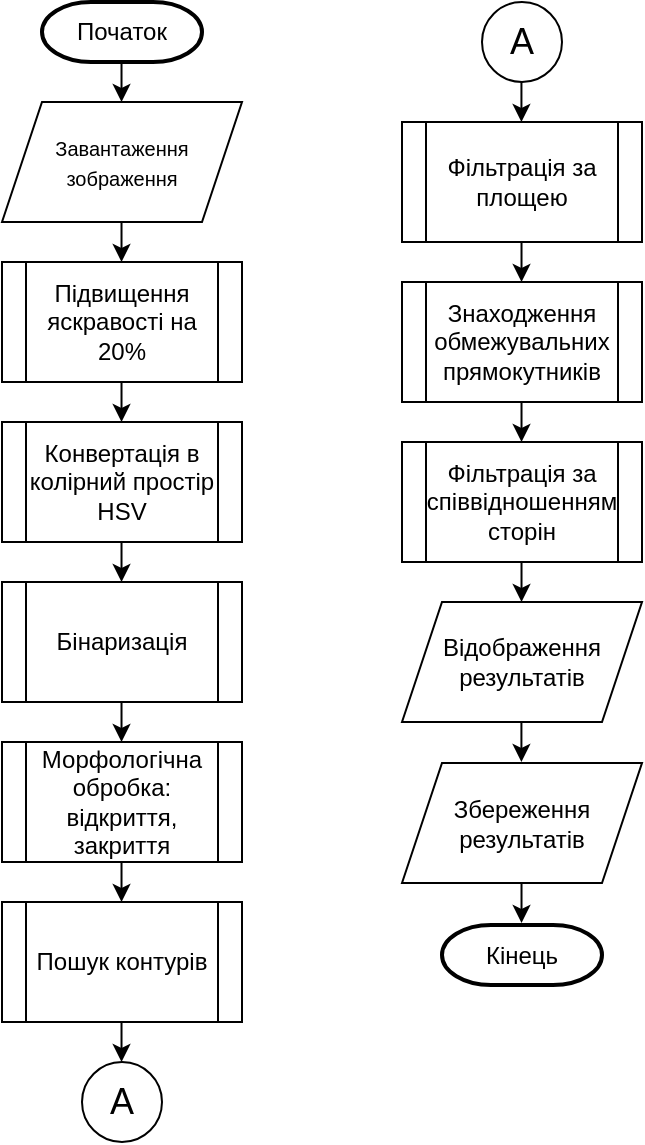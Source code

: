 <mxfile version="28.2.5">
  <diagram name="Сторінка-1" id="wTBr3zXQSaf8Tkmh3ozc">
    <mxGraphModel dx="1042" dy="562" grid="1" gridSize="10" guides="1" tooltips="1" connect="1" arrows="1" fold="1" page="1" pageScale="1" pageWidth="827" pageHeight="1169" math="0" shadow="0">
      <root>
        <mxCell id="0" />
        <mxCell id="1" parent="0" />
        <mxCell id="C1nlh3km6crrO_T8OT3Q-1" value="Початок" style="strokeWidth=2;html=1;shape=mxgraph.flowchart.terminator;whiteSpace=wrap;" vertex="1" parent="1">
          <mxGeometry x="40" y="10" width="80" height="30" as="geometry" />
        </mxCell>
        <mxCell id="C1nlh3km6crrO_T8OT3Q-2" value="&lt;font style=&quot;font-size: 10px;&quot;&gt;Завантаження зображення&lt;/font&gt;" style="shape=parallelogram;perimeter=parallelogramPerimeter;whiteSpace=wrap;html=1;fixedSize=1;" vertex="1" parent="1">
          <mxGeometry x="20" y="60" width="120" height="60" as="geometry" />
        </mxCell>
        <mxCell id="C1nlh3km6crrO_T8OT3Q-3" value="" style="endArrow=classic;html=1;rounded=0;" edge="1" parent="1">
          <mxGeometry width="50" height="50" relative="1" as="geometry">
            <mxPoint x="79.76" y="40" as="sourcePoint" />
            <mxPoint x="79.76" y="60" as="targetPoint" />
          </mxGeometry>
        </mxCell>
        <mxCell id="C1nlh3km6crrO_T8OT3Q-4" value="" style="endArrow=classic;html=1;rounded=0;" edge="1" parent="1">
          <mxGeometry width="50" height="50" relative="1" as="geometry">
            <mxPoint x="79.76" y="120" as="sourcePoint" />
            <mxPoint x="79.76" y="140" as="targetPoint" />
          </mxGeometry>
        </mxCell>
        <mxCell id="C1nlh3km6crrO_T8OT3Q-5" value="Підвищення яскравості на 20%" style="shape=process;whiteSpace=wrap;html=1;backgroundOutline=1;" vertex="1" parent="1">
          <mxGeometry x="20" y="140" width="120" height="60" as="geometry" />
        </mxCell>
        <mxCell id="C1nlh3km6crrO_T8OT3Q-6" value="" style="endArrow=classic;html=1;rounded=0;" edge="1" parent="1">
          <mxGeometry width="50" height="50" relative="1" as="geometry">
            <mxPoint x="79.76" y="200" as="sourcePoint" />
            <mxPoint x="79.76" y="220" as="targetPoint" />
          </mxGeometry>
        </mxCell>
        <mxCell id="C1nlh3km6crrO_T8OT3Q-7" value="Конвертація в колірний простір HSV" style="shape=process;whiteSpace=wrap;html=1;backgroundOutline=1;" vertex="1" parent="1">
          <mxGeometry x="20" y="220" width="120" height="60" as="geometry" />
        </mxCell>
        <mxCell id="C1nlh3km6crrO_T8OT3Q-8" value="" style="endArrow=classic;html=1;rounded=0;" edge="1" parent="1">
          <mxGeometry width="50" height="50" relative="1" as="geometry">
            <mxPoint x="79.76" y="280" as="sourcePoint" />
            <mxPoint x="79.76" y="300" as="targetPoint" />
          </mxGeometry>
        </mxCell>
        <mxCell id="C1nlh3km6crrO_T8OT3Q-9" value="Бінаризація" style="shape=process;whiteSpace=wrap;html=1;backgroundOutline=1;" vertex="1" parent="1">
          <mxGeometry x="20" y="300" width="120" height="60" as="geometry" />
        </mxCell>
        <mxCell id="C1nlh3km6crrO_T8OT3Q-10" value="" style="endArrow=classic;html=1;rounded=0;" edge="1" parent="1">
          <mxGeometry width="50" height="50" relative="1" as="geometry">
            <mxPoint x="79.76" y="360" as="sourcePoint" />
            <mxPoint x="79.76" y="380" as="targetPoint" />
          </mxGeometry>
        </mxCell>
        <mxCell id="C1nlh3km6crrO_T8OT3Q-11" value="Морфологічна обробка:&lt;br&gt;відкриття, закриття" style="shape=process;whiteSpace=wrap;html=1;backgroundOutline=1;" vertex="1" parent="1">
          <mxGeometry x="20" y="380" width="120" height="60" as="geometry" />
        </mxCell>
        <mxCell id="C1nlh3km6crrO_T8OT3Q-12" value="Кінець" style="strokeWidth=2;html=1;shape=mxgraph.flowchart.terminator;whiteSpace=wrap;" vertex="1" parent="1">
          <mxGeometry x="240" y="471.5" width="80" height="30" as="geometry" />
        </mxCell>
        <mxCell id="C1nlh3km6crrO_T8OT3Q-13" value="" style="endArrow=classic;html=1;rounded=0;" edge="1" parent="1">
          <mxGeometry width="50" height="50" relative="1" as="geometry">
            <mxPoint x="79.76" y="440" as="sourcePoint" />
            <mxPoint x="79.76" y="460" as="targetPoint" />
          </mxGeometry>
        </mxCell>
        <mxCell id="C1nlh3km6crrO_T8OT3Q-14" value="Пошук контурів" style="shape=process;whiteSpace=wrap;html=1;backgroundOutline=1;" vertex="1" parent="1">
          <mxGeometry x="20" y="460" width="120" height="60" as="geometry" />
        </mxCell>
        <mxCell id="C1nlh3km6crrO_T8OT3Q-15" value="" style="endArrow=classic;html=1;rounded=0;" edge="1" parent="1">
          <mxGeometry width="50" height="50" relative="1" as="geometry">
            <mxPoint x="79.76" y="520" as="sourcePoint" />
            <mxPoint x="79.76" y="540" as="targetPoint" />
          </mxGeometry>
        </mxCell>
        <mxCell id="C1nlh3km6crrO_T8OT3Q-20" value="&lt;font style=&quot;font-size: 18px;&quot;&gt;А&lt;/font&gt;" style="ellipse;whiteSpace=wrap;html=1;aspect=fixed;" vertex="1" parent="1">
          <mxGeometry x="60" y="540" width="40" height="40" as="geometry" />
        </mxCell>
        <mxCell id="C1nlh3km6crrO_T8OT3Q-21" value="&lt;font style=&quot;font-size: 18px;&quot;&gt;А&lt;/font&gt;" style="ellipse;whiteSpace=wrap;html=1;aspect=fixed;" vertex="1" parent="1">
          <mxGeometry x="260" y="10" width="40" height="40" as="geometry" />
        </mxCell>
        <mxCell id="C1nlh3km6crrO_T8OT3Q-23" value="" style="endArrow=classic;html=1;rounded=0;" edge="1" parent="1">
          <mxGeometry width="50" height="50" relative="1" as="geometry">
            <mxPoint x="279.71" y="370" as="sourcePoint" />
            <mxPoint x="279.71" y="390" as="targetPoint" />
          </mxGeometry>
        </mxCell>
        <mxCell id="C1nlh3km6crrO_T8OT3Q-24" value="" style="endArrow=classic;html=1;rounded=0;" edge="1" parent="1">
          <mxGeometry width="50" height="50" relative="1" as="geometry">
            <mxPoint x="279.76" y="450.5" as="sourcePoint" />
            <mxPoint x="279.76" y="470.5" as="targetPoint" />
          </mxGeometry>
        </mxCell>
        <mxCell id="C1nlh3km6crrO_T8OT3Q-26" value="" style="endArrow=classic;html=1;rounded=0;" edge="1" parent="1">
          <mxGeometry width="50" height="50" relative="1" as="geometry">
            <mxPoint x="279.72" y="50" as="sourcePoint" />
            <mxPoint x="279.72" y="70" as="targetPoint" />
          </mxGeometry>
        </mxCell>
        <mxCell id="C1nlh3km6crrO_T8OT3Q-27" value="Збереження результатів" style="shape=parallelogram;perimeter=parallelogramPerimeter;whiteSpace=wrap;html=1;fixedSize=1;" vertex="1" parent="1">
          <mxGeometry x="220" y="390.5" width="120" height="60" as="geometry" />
        </mxCell>
        <mxCell id="C1nlh3km6crrO_T8OT3Q-28" value="Відображення результатів" style="shape=parallelogram;perimeter=parallelogramPerimeter;whiteSpace=wrap;html=1;fixedSize=1;" vertex="1" parent="1">
          <mxGeometry x="220" y="310" width="120" height="60" as="geometry" />
        </mxCell>
        <mxCell id="C1nlh3km6crrO_T8OT3Q-35" value="Фільтрація за співвідношенням сторін" style="shape=process;whiteSpace=wrap;html=1;backgroundOutline=1;" vertex="1" parent="1">
          <mxGeometry x="220" y="230" width="120" height="60" as="geometry" />
        </mxCell>
        <mxCell id="C1nlh3km6crrO_T8OT3Q-36" value="" style="endArrow=classic;html=1;rounded=0;" edge="1" parent="1">
          <mxGeometry width="50" height="50" relative="1" as="geometry">
            <mxPoint x="279.76" y="290" as="sourcePoint" />
            <mxPoint x="279.76" y="310" as="targetPoint" />
          </mxGeometry>
        </mxCell>
        <mxCell id="C1nlh3km6crrO_T8OT3Q-37" value="Фільтрація за площею" style="shape=process;whiteSpace=wrap;html=1;backgroundOutline=1;" vertex="1" parent="1">
          <mxGeometry x="220" y="70" width="120" height="60" as="geometry" />
        </mxCell>
        <mxCell id="C1nlh3km6crrO_T8OT3Q-38" value="" style="endArrow=classic;html=1;rounded=0;" edge="1" parent="1">
          <mxGeometry width="50" height="50" relative="1" as="geometry">
            <mxPoint x="279.76" y="130" as="sourcePoint" />
            <mxPoint x="279.76" y="150" as="targetPoint" />
          </mxGeometry>
        </mxCell>
        <mxCell id="C1nlh3km6crrO_T8OT3Q-39" value="Знаходження обмежувальних прямокутників" style="shape=process;whiteSpace=wrap;html=1;backgroundOutline=1;" vertex="1" parent="1">
          <mxGeometry x="220" y="150" width="120" height="60" as="geometry" />
        </mxCell>
        <mxCell id="C1nlh3km6crrO_T8OT3Q-40" value="" style="endArrow=classic;html=1;rounded=0;" edge="1" parent="1">
          <mxGeometry width="50" height="50" relative="1" as="geometry">
            <mxPoint x="279.76" y="210" as="sourcePoint" />
            <mxPoint x="279.76" y="230" as="targetPoint" />
          </mxGeometry>
        </mxCell>
      </root>
    </mxGraphModel>
  </diagram>
</mxfile>
